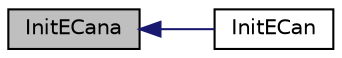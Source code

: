 digraph "InitECana"
{
  edge [fontname="Helvetica",fontsize="10",labelfontname="Helvetica",labelfontsize="10"];
  node [fontname="Helvetica",fontsize="10",shape=record];
  rankdir="LR";
  Node1 [label="InitECana",height=0.2,width=0.4,color="black", fillcolor="grey75", style="filled", fontcolor="black"];
  Node1 -> Node2 [dir="back",color="midnightblue",fontsize="10",style="solid",fontname="Helvetica"];
  Node2 [label="InitECan",height=0.2,width=0.4,color="black", fillcolor="white", style="filled",URL="$_d_s_p2833x___e_can_8c.html#a6442d66e2092154f57e3008bd944af13"];
}
